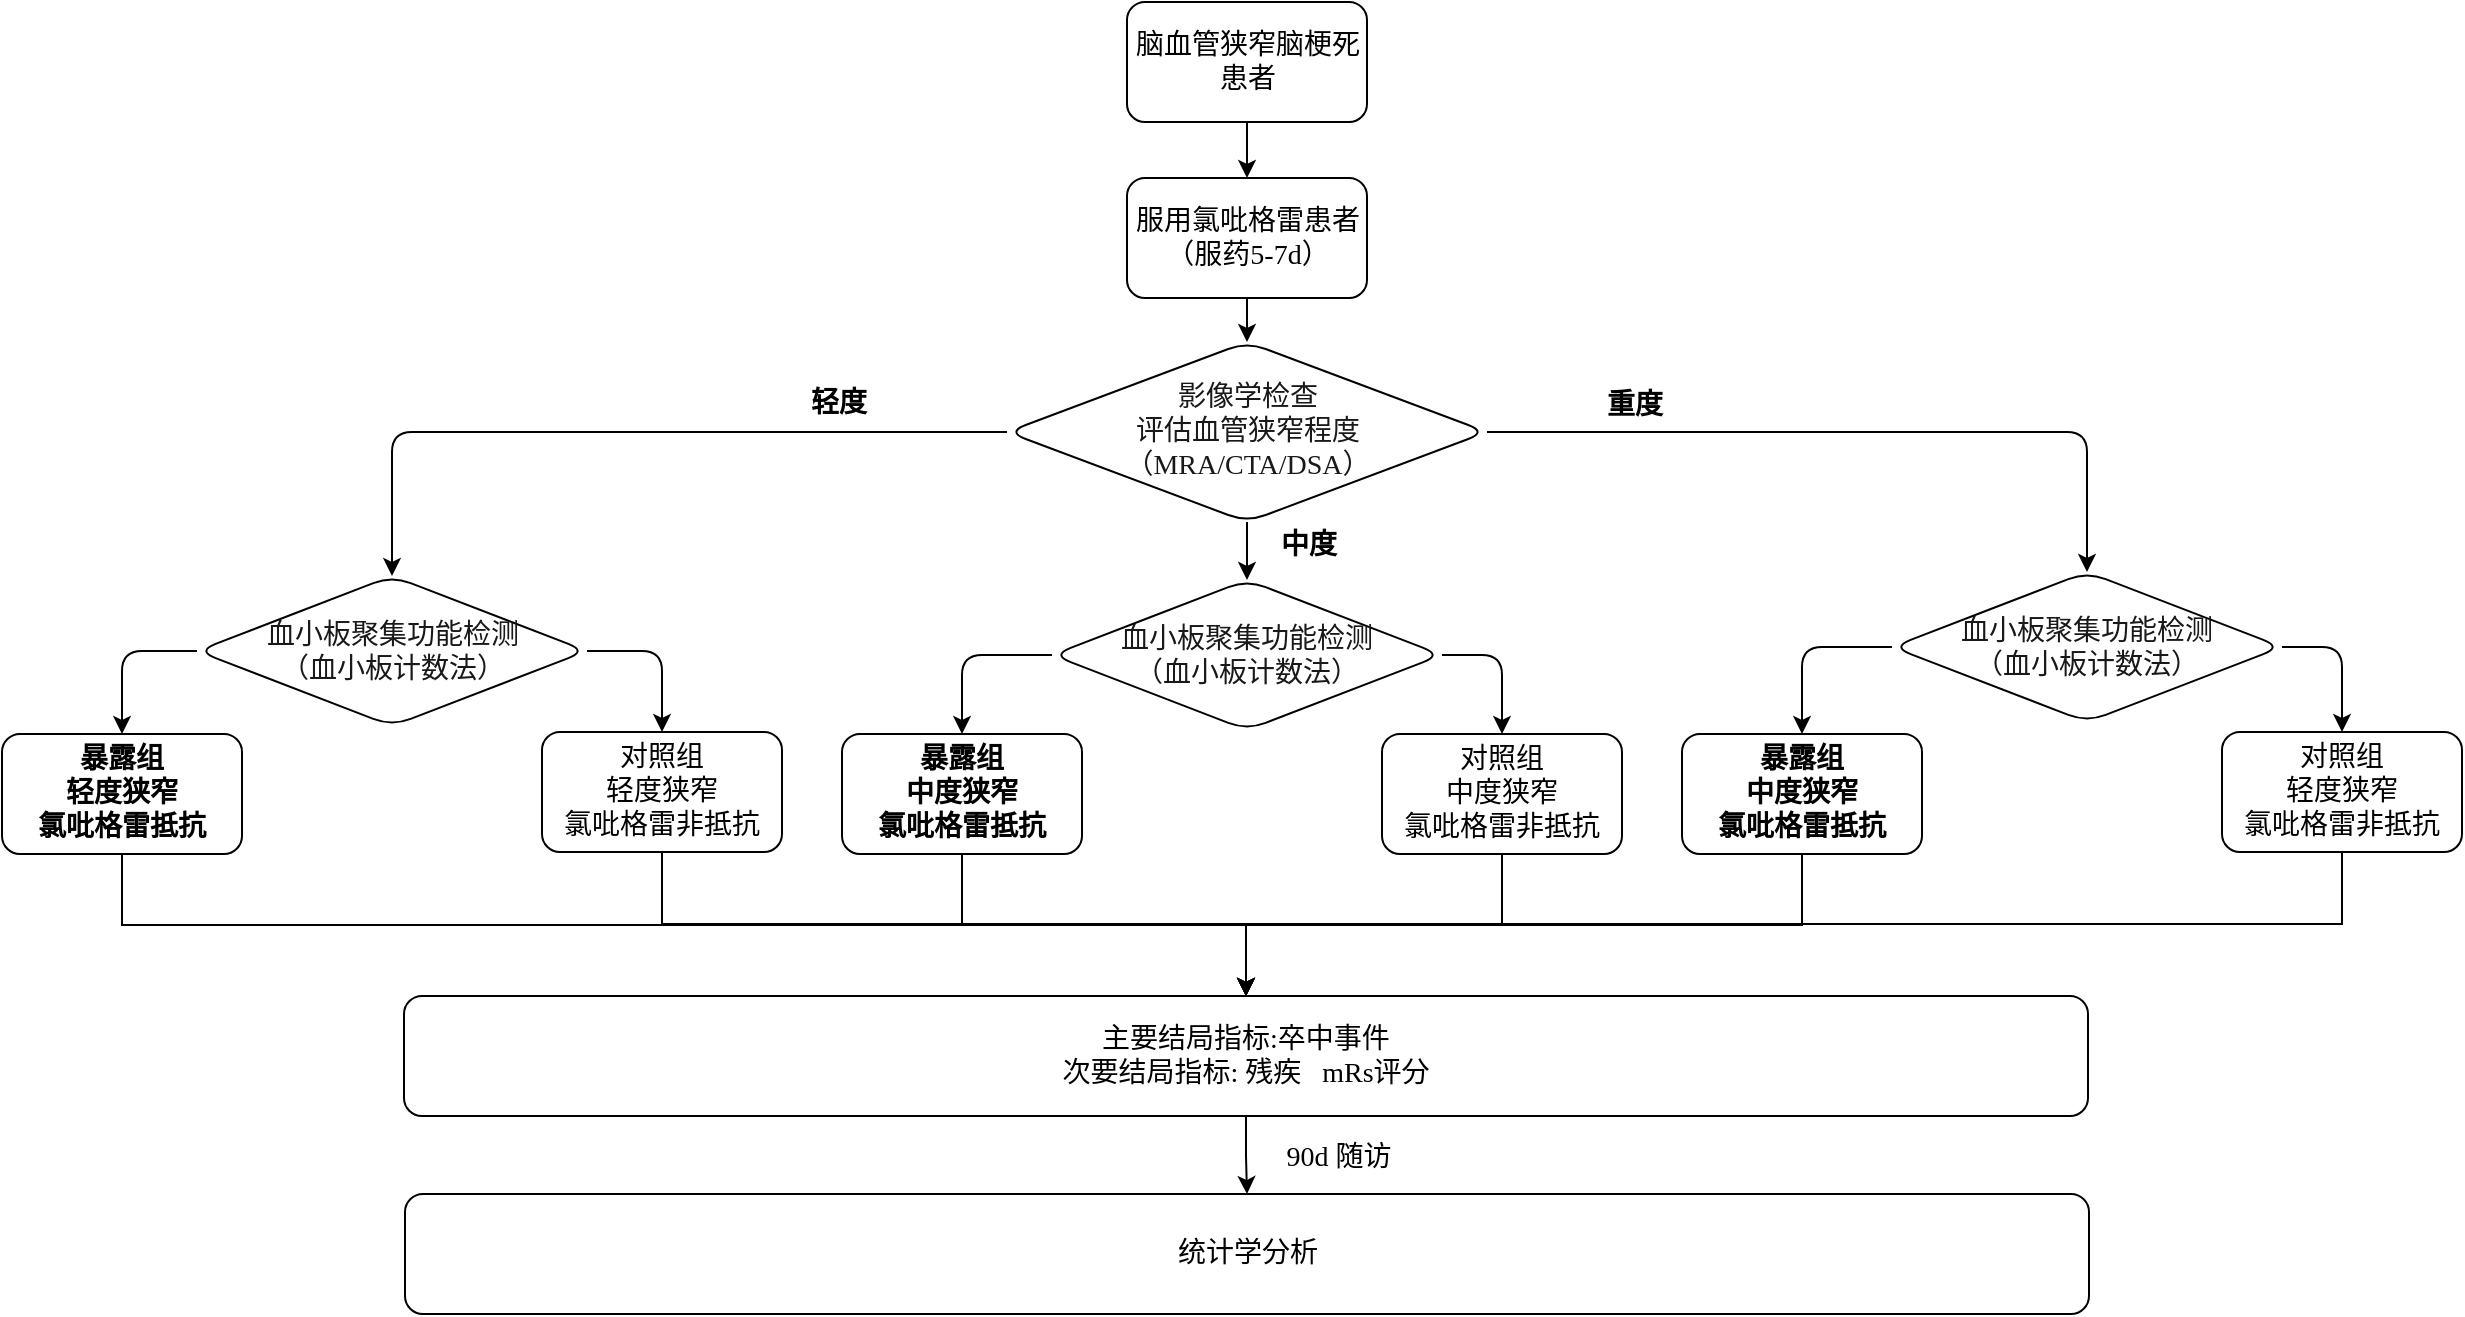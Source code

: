 <mxfile version="24.8.6">
  <diagram name="Page-1" id="1q2TIL3UEI9jZPHqc_mc">
    <mxGraphModel dx="5538" dy="2388" grid="1" gridSize="15" guides="1" tooltips="1" connect="1" arrows="1" fold="1" page="1" pageScale="1" pageWidth="850" pageHeight="1100" math="0" shadow="0">
      <root>
        <mxCell id="0" />
        <mxCell id="1" parent="0" />
        <mxCell id="Bym8yL4cbAF-1ZMvf-hn-99" value="" style="edgeStyle=orthogonalEdgeStyle;rounded=1;orthogonalLoop=1;jettySize=auto;html=1;fontFamily=Times New Roman;fontSize=14;" parent="1" source="Bym8yL4cbAF-1ZMvf-hn-100" target="Bym8yL4cbAF-1ZMvf-hn-102" edge="1">
          <mxGeometry relative="1" as="geometry" />
        </mxCell>
        <mxCell id="Bym8yL4cbAF-1ZMvf-hn-100" value="脑血管狭窄脑梗死&lt;div style=&quot;font-size: 14px;&quot;&gt;患者&lt;/div&gt;" style="rounded=1;whiteSpace=wrap;html=1;fontFamily=Times New Roman;fontSize=14;" parent="1" vertex="1">
          <mxGeometry x="-1732.5" y="-878" width="120" height="60" as="geometry" />
        </mxCell>
        <mxCell id="Bym8yL4cbAF-1ZMvf-hn-101" value="" style="edgeStyle=orthogonalEdgeStyle;rounded=1;orthogonalLoop=1;jettySize=auto;html=1;fontFamily=Times New Roman;fontSize=14;" parent="1" source="Bym8yL4cbAF-1ZMvf-hn-102" target="Bym8yL4cbAF-1ZMvf-hn-105" edge="1">
          <mxGeometry relative="1" as="geometry" />
        </mxCell>
        <mxCell id="Bym8yL4cbAF-1ZMvf-hn-102" value="服用氯吡格雷患者（服药5-7d）" style="rounded=1;whiteSpace=wrap;html=1;fontFamily=Times New Roman;fontSize=14;" parent="1" vertex="1">
          <mxGeometry x="-1732.5" y="-790" width="120" height="60" as="geometry" />
        </mxCell>
        <mxCell id="5cdJKXaqyWrpmGwmejw1-7" style="edgeStyle=orthogonalEdgeStyle;rounded=0;orthogonalLoop=1;jettySize=auto;html=1;entryX=0.5;entryY=0;entryDx=0;entryDy=0;fontFamily=Times New Roman;fontSize=14;" edge="1" parent="1" source="Bym8yL4cbAF-1ZMvf-hn-109" target="Bym8yL4cbAF-1ZMvf-hn-114">
          <mxGeometry relative="1" as="geometry" />
        </mxCell>
        <mxCell id="Bym8yL4cbAF-1ZMvf-hn-109" value="&lt;div style=&quot;font-size: 14px;&quot;&gt;主要结局指标:卒中事件&lt;/div&gt;&lt;div style=&quot;font-size: 14px;&quot;&gt;次要结局指标: 残疾&amp;nbsp; &amp;nbsp;mRs评分&lt;/div&gt;" style="rounded=1;whiteSpace=wrap;html=1;fontFamily=Times New Roman;fontSize=14;" parent="1" vertex="1">
          <mxGeometry x="-2094" y="-381" width="842" height="60" as="geometry" />
        </mxCell>
        <mxCell id="Bym8yL4cbAF-1ZMvf-hn-114" value="&lt;div style=&quot;font-size: 14px;&quot;&gt;统计学分析&lt;/div&gt;" style="rounded=1;whiteSpace=wrap;html=1;fontFamily=Times New Roman;fontSize=14;" parent="1" vertex="1">
          <mxGeometry x="-2093.5" y="-282" width="842" height="60" as="geometry" />
        </mxCell>
        <mxCell id="Bym8yL4cbAF-1ZMvf-hn-131" value="" style="edgeStyle=orthogonalEdgeStyle;rounded=1;orthogonalLoop=1;jettySize=auto;html=1;fontFamily=Times New Roman;fontSize=14;" parent="1" source="Bym8yL4cbAF-1ZMvf-hn-105" target="Bym8yL4cbAF-1ZMvf-hn-130" edge="1">
          <mxGeometry relative="1" as="geometry" />
        </mxCell>
        <mxCell id="Bym8yL4cbAF-1ZMvf-hn-149" style="edgeStyle=orthogonalEdgeStyle;rounded=1;orthogonalLoop=1;jettySize=auto;html=1;entryX=0.5;entryY=0;entryDx=0;entryDy=0;fontFamily=Times New Roman;fontSize=14;" parent="1" source="Bym8yL4cbAF-1ZMvf-hn-105" target="Bym8yL4cbAF-1ZMvf-hn-140" edge="1">
          <mxGeometry relative="1" as="geometry" />
        </mxCell>
        <mxCell id="Bym8yL4cbAF-1ZMvf-hn-150" style="edgeStyle=orthogonalEdgeStyle;rounded=1;orthogonalLoop=1;jettySize=auto;html=1;entryX=0.5;entryY=0;entryDx=0;entryDy=0;fontFamily=Times New Roman;fontSize=14;" parent="1" source="Bym8yL4cbAF-1ZMvf-hn-105" target="Bym8yL4cbAF-1ZMvf-hn-146" edge="1">
          <mxGeometry relative="1" as="geometry" />
        </mxCell>
        <mxCell id="Bym8yL4cbAF-1ZMvf-hn-105" value="&lt;div style=&quot;font-size: 14px;&quot;&gt;&lt;span style=&quot;text-wrap-mode: nowrap; font-size: 14px; color: rgb(25, 25, 25);&quot;&gt;&lt;span style=&quot;font-size: 14px;&quot;&gt;影像学检查&lt;/span&gt;&lt;/span&gt;&lt;div style=&quot;text-wrap-mode: nowrap; font-size: 14px;&quot;&gt;&lt;span style=&quot;font-size: 14px; color: rgb(25, 25, 25);&quot;&gt;&lt;span style=&quot;font-size: 14px;&quot;&gt;评估血管狭窄程度&lt;/span&gt;&lt;/span&gt;&lt;/div&gt;&lt;div style=&quot;text-wrap-mode: nowrap; font-size: 14px;&quot;&gt;&lt;span style=&quot;font-size: 14px; color: rgb(25, 25, 25);&quot;&gt;&lt;span style=&quot;font-size: 14px;&quot;&gt;（MRA/CTA/DSA）&lt;/span&gt;&lt;/span&gt;&lt;/div&gt;&lt;/div&gt;" style="rhombus;whiteSpace=wrap;html=1;rounded=1;fontStyle=0;fontFamily=Times New Roman;fontSize=14;" parent="1" vertex="1">
          <mxGeometry x="-1792.5" y="-708" width="240" height="90" as="geometry" />
        </mxCell>
        <mxCell id="Bym8yL4cbAF-1ZMvf-hn-112" value="&lt;b style=&quot;font-size: 14px;&quot;&gt;&lt;font style=&quot;font-size: 14px;&quot;&gt;轻度&lt;/font&gt;&lt;/b&gt;" style="text;html=1;align=center;verticalAlign=middle;resizable=0;points=[];autosize=1;strokeColor=none;fillColor=none;rounded=1;fontFamily=Times New Roman;fontSize=14;" parent="1" vertex="1">
          <mxGeometry x="-1907" y="-692" width="60" height="30" as="geometry" />
        </mxCell>
        <mxCell id="Bym8yL4cbAF-1ZMvf-hn-113" value="&lt;b style=&quot;font-size: 14px;&quot;&gt;&lt;font style=&quot;font-size: 14px;&quot;&gt;重度&lt;/font&gt;&lt;/b&gt;" style="text;html=1;align=center;verticalAlign=middle;resizable=0;points=[];autosize=1;strokeColor=none;fillColor=none;rounded=1;fontFamily=Times New Roman;fontSize=14;" parent="1" vertex="1">
          <mxGeometry x="-1509" y="-691" width="60" height="30" as="geometry" />
        </mxCell>
        <mxCell id="Bym8yL4cbAF-1ZMvf-hn-136" value="" style="group;rounded=1;fontFamily=Times New Roman;fontSize=14;" parent="1" vertex="1" connectable="0">
          <mxGeometry x="-1875" y="-589" width="390" height="195" as="geometry" />
        </mxCell>
        <mxCell id="Bym8yL4cbAF-1ZMvf-hn-133" value="" style="edgeStyle=orthogonalEdgeStyle;rounded=1;orthogonalLoop=1;jettySize=auto;html=1;exitX=0;exitY=0.5;exitDx=0;exitDy=0;fontFamily=Times New Roman;fontSize=14;" parent="Bym8yL4cbAF-1ZMvf-hn-136" source="Bym8yL4cbAF-1ZMvf-hn-130" target="Bym8yL4cbAF-1ZMvf-hn-132" edge="1">
          <mxGeometry relative="1" as="geometry" />
        </mxCell>
        <mxCell id="Bym8yL4cbAF-1ZMvf-hn-135" value="" style="edgeStyle=orthogonalEdgeStyle;rounded=1;orthogonalLoop=1;jettySize=auto;html=1;exitX=1;exitY=0.5;exitDx=0;exitDy=0;fontFamily=Times New Roman;fontSize=14;" parent="Bym8yL4cbAF-1ZMvf-hn-136" source="Bym8yL4cbAF-1ZMvf-hn-130" target="Bym8yL4cbAF-1ZMvf-hn-134" edge="1">
          <mxGeometry relative="1" as="geometry" />
        </mxCell>
        <mxCell id="Bym8yL4cbAF-1ZMvf-hn-130" value="&lt;font style=&quot;font-size: 14px;&quot; color=&quot;#191919&quot;&gt;&lt;span style=&quot;font-size: 14px; text-wrap-mode: nowrap; font-weight: normal;&quot;&gt;血小板聚集功能检测&lt;/span&gt;&lt;/font&gt;&lt;div style=&quot;font-size: 14px;&quot;&gt;&lt;span style=&quot;color: rgb(25, 25, 25); font-size: 14px; text-wrap-mode: nowrap; font-weight: normal;&quot;&gt;（血小板计数法）&lt;/span&gt;&lt;font style=&quot;font-size: 14px;&quot; color=&quot;#191919&quot;&gt;&lt;span style=&quot;font-size: 14px; text-wrap-mode: nowrap;&quot;&gt;&lt;/span&gt;&lt;/font&gt;&lt;/div&gt;" style="rhombus;whiteSpace=wrap;html=1;rounded=1;fontStyle=1;fontFamily=Times New Roman;fontSize=14;" parent="Bym8yL4cbAF-1ZMvf-hn-136" vertex="1">
          <mxGeometry x="105" width="195" height="75" as="geometry" />
        </mxCell>
        <mxCell id="Bym8yL4cbAF-1ZMvf-hn-132" value="&lt;b style=&quot;font-size: 14px;&quot;&gt;暴露组&lt;/b&gt;&lt;div style=&quot;font-size: 14px;&quot;&gt;&lt;b style=&quot;font-size: 14px;&quot;&gt;中度&lt;span style=&quot;background-color: initial; font-size: 14px;&quot;&gt;狭窄&lt;/span&gt;&lt;/b&gt;&lt;/div&gt;&lt;div style=&quot;font-size: 14px;&quot;&gt;&lt;b style=&quot;font-size: 14px;&quot;&gt;&lt;span style=&quot;background-color: initial; font-size: 14px;&quot;&gt;氯吡格雷&lt;/span&gt;抵抗&lt;/b&gt;&lt;/div&gt;" style="whiteSpace=wrap;html=1;rounded=1;fontFamily=Times New Roman;fontSize=14;" parent="Bym8yL4cbAF-1ZMvf-hn-136" vertex="1">
          <mxGeometry y="77" width="120" height="60" as="geometry" />
        </mxCell>
        <mxCell id="Bym8yL4cbAF-1ZMvf-hn-134" value="对照组&lt;div style=&quot;font-size: 14px;&quot;&gt;中度&lt;span style=&quot;background-color: initial; font-size: 14px;&quot;&gt;狭窄&lt;/span&gt;&lt;/div&gt;&lt;div style=&quot;font-size: 14px;&quot;&gt;&lt;span style=&quot;background-color: initial; font-size: 14px;&quot;&gt;氯吡格雷&lt;/span&gt;非抵抗&lt;/div&gt;" style="whiteSpace=wrap;html=1;rounded=1;fontFamily=Times New Roman;fontSize=14;" parent="Bym8yL4cbAF-1ZMvf-hn-136" vertex="1">
          <mxGeometry x="270" y="77" width="120" height="60" as="geometry" />
        </mxCell>
        <mxCell id="Bym8yL4cbAF-1ZMvf-hn-137" value="" style="group;rounded=1;fontStyle=0;fontFamily=Times New Roman;fontSize=14;" parent="1" vertex="1" connectable="0">
          <mxGeometry x="-1455" y="-590" width="390" height="195" as="geometry" />
        </mxCell>
        <mxCell id="Bym8yL4cbAF-1ZMvf-hn-138" value="" style="edgeStyle=orthogonalEdgeStyle;rounded=1;orthogonalLoop=1;jettySize=auto;html=1;exitX=0;exitY=0.5;exitDx=0;exitDy=0;fontFamily=Times New Roman;fontSize=14;" parent="Bym8yL4cbAF-1ZMvf-hn-137" source="Bym8yL4cbAF-1ZMvf-hn-140" target="Bym8yL4cbAF-1ZMvf-hn-141" edge="1">
          <mxGeometry relative="1" as="geometry" />
        </mxCell>
        <mxCell id="Bym8yL4cbAF-1ZMvf-hn-139" value="" style="edgeStyle=orthogonalEdgeStyle;rounded=1;orthogonalLoop=1;jettySize=auto;html=1;exitX=1;exitY=0.5;exitDx=0;exitDy=0;fontFamily=Times New Roman;fontSize=14;" parent="Bym8yL4cbAF-1ZMvf-hn-137" source="Bym8yL4cbAF-1ZMvf-hn-140" target="Bym8yL4cbAF-1ZMvf-hn-142" edge="1">
          <mxGeometry relative="1" as="geometry" />
        </mxCell>
        <mxCell id="Bym8yL4cbAF-1ZMvf-hn-140" value="&lt;font style=&quot;font-size: 14px;&quot; color=&quot;#191919&quot;&gt;&lt;span style=&quot;font-size: 14px; text-wrap-mode: nowrap;&quot;&gt;血小板聚集功能检测&lt;/span&gt;&lt;/font&gt;&lt;div style=&quot;font-size: 14px;&quot;&gt;&lt;span style=&quot;color: rgb(25, 25, 25); font-size: 14px; text-wrap-mode: nowrap;&quot;&gt;（血小板计数法）&lt;/span&gt;&lt;font style=&quot;font-size: 14px;&quot; color=&quot;#191919&quot;&gt;&lt;span style=&quot;font-size: 14px; text-wrap-mode: nowrap;&quot;&gt;&lt;/span&gt;&lt;/font&gt;&lt;/div&gt;" style="rhombus;whiteSpace=wrap;html=1;rounded=1;fontFamily=Times New Roman;fontSize=14;" parent="Bym8yL4cbAF-1ZMvf-hn-137" vertex="1">
          <mxGeometry x="105" y="-3" width="195" height="75" as="geometry" />
        </mxCell>
        <mxCell id="Bym8yL4cbAF-1ZMvf-hn-141" value="&lt;b style=&quot;font-size: 14px;&quot;&gt;暴露组&lt;/b&gt;&lt;div style=&quot;font-size: 14px;&quot;&gt;&lt;b style=&quot;font-size: 14px;&quot;&gt;中度&lt;span style=&quot;background-color: initial; font-size: 14px;&quot;&gt;狭窄&lt;/span&gt;&lt;/b&gt;&lt;/div&gt;&lt;div style=&quot;font-size: 14px;&quot;&gt;&lt;b style=&quot;font-size: 14px;&quot;&gt;&lt;span style=&quot;background-color: initial; font-size: 14px;&quot;&gt;氯吡格雷&lt;/span&gt;抵抗&lt;/b&gt;&lt;/div&gt;" style="whiteSpace=wrap;html=1;rounded=1;fontFamily=Times New Roman;fontSize=14;" parent="Bym8yL4cbAF-1ZMvf-hn-137" vertex="1">
          <mxGeometry y="78" width="120" height="60" as="geometry" />
        </mxCell>
        <mxCell id="Bym8yL4cbAF-1ZMvf-hn-142" value="对照组&lt;div style=&quot;font-size: 14px;&quot;&gt;轻度&lt;span style=&quot;background-color: initial; font-size: 14px;&quot;&gt;狭窄&lt;/span&gt;&lt;/div&gt;&lt;div style=&quot;font-size: 14px;&quot;&gt;&lt;span style=&quot;background-color: initial; font-size: 14px;&quot;&gt;氯吡格雷&lt;/span&gt;非抵抗&lt;/div&gt;" style="whiteSpace=wrap;html=1;rounded=1;fontFamily=Times New Roman;fontSize=14;" parent="Bym8yL4cbAF-1ZMvf-hn-137" vertex="1">
          <mxGeometry x="270" y="77" width="120" height="60" as="geometry" />
        </mxCell>
        <mxCell id="Bym8yL4cbAF-1ZMvf-hn-143" value="" style="group;rounded=1;fontFamily=Times New Roman;fontSize=14;" parent="1" vertex="1" connectable="0">
          <mxGeometry x="-2295" y="-591" width="390" height="195" as="geometry" />
        </mxCell>
        <mxCell id="Bym8yL4cbAF-1ZMvf-hn-144" value="" style="edgeStyle=orthogonalEdgeStyle;rounded=1;orthogonalLoop=1;jettySize=auto;html=1;exitX=0;exitY=0.5;exitDx=0;exitDy=0;fontFamily=Times New Roman;fontSize=14;" parent="Bym8yL4cbAF-1ZMvf-hn-143" source="Bym8yL4cbAF-1ZMvf-hn-146" target="Bym8yL4cbAF-1ZMvf-hn-147" edge="1">
          <mxGeometry relative="1" as="geometry" />
        </mxCell>
        <mxCell id="Bym8yL4cbAF-1ZMvf-hn-145" value="" style="edgeStyle=orthogonalEdgeStyle;rounded=1;orthogonalLoop=1;jettySize=auto;html=1;exitX=1;exitY=0.5;exitDx=0;exitDy=0;fontFamily=Times New Roman;fontSize=14;" parent="Bym8yL4cbAF-1ZMvf-hn-143" source="Bym8yL4cbAF-1ZMvf-hn-146" target="Bym8yL4cbAF-1ZMvf-hn-148" edge="1">
          <mxGeometry relative="1" as="geometry" />
        </mxCell>
        <mxCell id="Bym8yL4cbAF-1ZMvf-hn-146" value="&lt;font style=&quot;font-size: 14px;&quot; color=&quot;#191919&quot;&gt;&lt;span style=&quot;font-size: 14px; text-wrap-mode: nowrap;&quot;&gt;血小板聚集功能检测&lt;/span&gt;&lt;/font&gt;&lt;div style=&quot;font-size: 14px;&quot;&gt;&lt;font style=&quot;font-size: 14px;&quot; color=&quot;#191919&quot;&gt;&lt;span style=&quot;font-size: 14px; text-wrap-mode: nowrap;&quot;&gt;（血小板计数法）&lt;/span&gt;&lt;/font&gt;&lt;/div&gt;" style="rhombus;whiteSpace=wrap;html=1;rounded=1;fontFamily=Times New Roman;fontSize=14;" parent="Bym8yL4cbAF-1ZMvf-hn-143" vertex="1">
          <mxGeometry x="97.5" width="195" height="75" as="geometry" />
        </mxCell>
        <mxCell id="Bym8yL4cbAF-1ZMvf-hn-147" value="&lt;b style=&quot;font-size: 14px;&quot;&gt;暴露组&lt;/b&gt;&lt;div style=&quot;font-size: 14px;&quot;&gt;&lt;b style=&quot;font-size: 14px;&quot;&gt;轻度狭窄&lt;/b&gt;&lt;/div&gt;&lt;div style=&quot;font-size: 14px;&quot;&gt;&lt;b style=&quot;font-size: 14px;&quot;&gt;氯吡格雷抵抗&lt;/b&gt;&lt;/div&gt;" style="whiteSpace=wrap;html=1;rounded=1;fontFamily=Times New Roman;fontSize=14;" parent="Bym8yL4cbAF-1ZMvf-hn-143" vertex="1">
          <mxGeometry y="79" width="120" height="60" as="geometry" />
        </mxCell>
        <mxCell id="Bym8yL4cbAF-1ZMvf-hn-148" value="对照组&lt;div style=&quot;font-size: 14px;&quot;&gt;轻度狭窄&lt;/div&gt;&lt;div style=&quot;font-size: 14px;&quot;&gt;&lt;span style=&quot;background-color: initial; font-size: 14px;&quot;&gt;氯吡格雷&lt;/span&gt;非抵抗&lt;/div&gt;" style="whiteSpace=wrap;html=1;rounded=1;fontFamily=Times New Roman;fontSize=14;" parent="Bym8yL4cbAF-1ZMvf-hn-143" vertex="1">
          <mxGeometry x="270" y="78" width="120" height="60" as="geometry" />
        </mxCell>
        <mxCell id="Bym8yL4cbAF-1ZMvf-hn-151" value="&lt;b style=&quot;font-size: 14px;&quot;&gt;&lt;font style=&quot;font-size: 14px;&quot;&gt;中度&lt;/font&gt;&lt;/b&gt;" style="text;html=1;align=center;verticalAlign=middle;resizable=0;points=[];autosize=1;strokeColor=none;fillColor=none;rounded=1;fontFamily=Times New Roman;fontSize=14;" parent="1" vertex="1">
          <mxGeometry x="-1672" y="-621" width="60" height="30" as="geometry" />
        </mxCell>
        <mxCell id="5cdJKXaqyWrpmGwmejw1-1" style="edgeStyle=orthogonalEdgeStyle;rounded=0;orthogonalLoop=1;jettySize=auto;html=1;exitX=0.5;exitY=1;exitDx=0;exitDy=0;fontFamily=Times New Roman;fontSize=14;" edge="1" parent="1" source="Bym8yL4cbAF-1ZMvf-hn-147" target="Bym8yL4cbAF-1ZMvf-hn-109">
          <mxGeometry relative="1" as="geometry" />
        </mxCell>
        <mxCell id="5cdJKXaqyWrpmGwmejw1-2" style="edgeStyle=orthogonalEdgeStyle;rounded=0;orthogonalLoop=1;jettySize=auto;html=1;entryX=0.5;entryY=0;entryDx=0;entryDy=0;fontFamily=Times New Roman;fontSize=14;" edge="1" parent="1" source="Bym8yL4cbAF-1ZMvf-hn-148" target="Bym8yL4cbAF-1ZMvf-hn-109">
          <mxGeometry relative="1" as="geometry" />
        </mxCell>
        <mxCell id="5cdJKXaqyWrpmGwmejw1-3" style="edgeStyle=orthogonalEdgeStyle;rounded=0;orthogonalLoop=1;jettySize=auto;html=1;entryX=0.5;entryY=0;entryDx=0;entryDy=0;fontFamily=Times New Roman;fontSize=14;" edge="1" parent="1" source="Bym8yL4cbAF-1ZMvf-hn-132" target="Bym8yL4cbAF-1ZMvf-hn-109">
          <mxGeometry relative="1" as="geometry" />
        </mxCell>
        <mxCell id="5cdJKXaqyWrpmGwmejw1-4" style="edgeStyle=orthogonalEdgeStyle;rounded=0;orthogonalLoop=1;jettySize=auto;html=1;fontFamily=Times New Roman;fontSize=14;" edge="1" parent="1" source="Bym8yL4cbAF-1ZMvf-hn-134" target="Bym8yL4cbAF-1ZMvf-hn-109">
          <mxGeometry relative="1" as="geometry" />
        </mxCell>
        <mxCell id="5cdJKXaqyWrpmGwmejw1-5" style="edgeStyle=orthogonalEdgeStyle;rounded=0;orthogonalLoop=1;jettySize=auto;html=1;entryX=0.5;entryY=0;entryDx=0;entryDy=0;fontFamily=Times New Roman;fontSize=14;" edge="1" parent="1" source="Bym8yL4cbAF-1ZMvf-hn-141" target="Bym8yL4cbAF-1ZMvf-hn-109">
          <mxGeometry relative="1" as="geometry" />
        </mxCell>
        <mxCell id="5cdJKXaqyWrpmGwmejw1-6" style="edgeStyle=orthogonalEdgeStyle;rounded=0;orthogonalLoop=1;jettySize=auto;html=1;entryX=0.5;entryY=0;entryDx=0;entryDy=0;exitX=0.5;exitY=1;exitDx=0;exitDy=0;fontFamily=Times New Roman;fontSize=14;" edge="1" parent="1" source="Bym8yL4cbAF-1ZMvf-hn-142" target="Bym8yL4cbAF-1ZMvf-hn-109">
          <mxGeometry relative="1" as="geometry" />
        </mxCell>
        <mxCell id="5cdJKXaqyWrpmGwmejw1-8" value="90d 随访" style="text;html=1;align=center;verticalAlign=middle;resizable=0;points=[];autosize=1;strokeColor=none;fillColor=none;fontFamily=Times New Roman;fontSize=14;" vertex="1" parent="1">
          <mxGeometry x="-1672" y="-315" width="90" height="30" as="geometry" />
        </mxCell>
      </root>
    </mxGraphModel>
  </diagram>
</mxfile>

